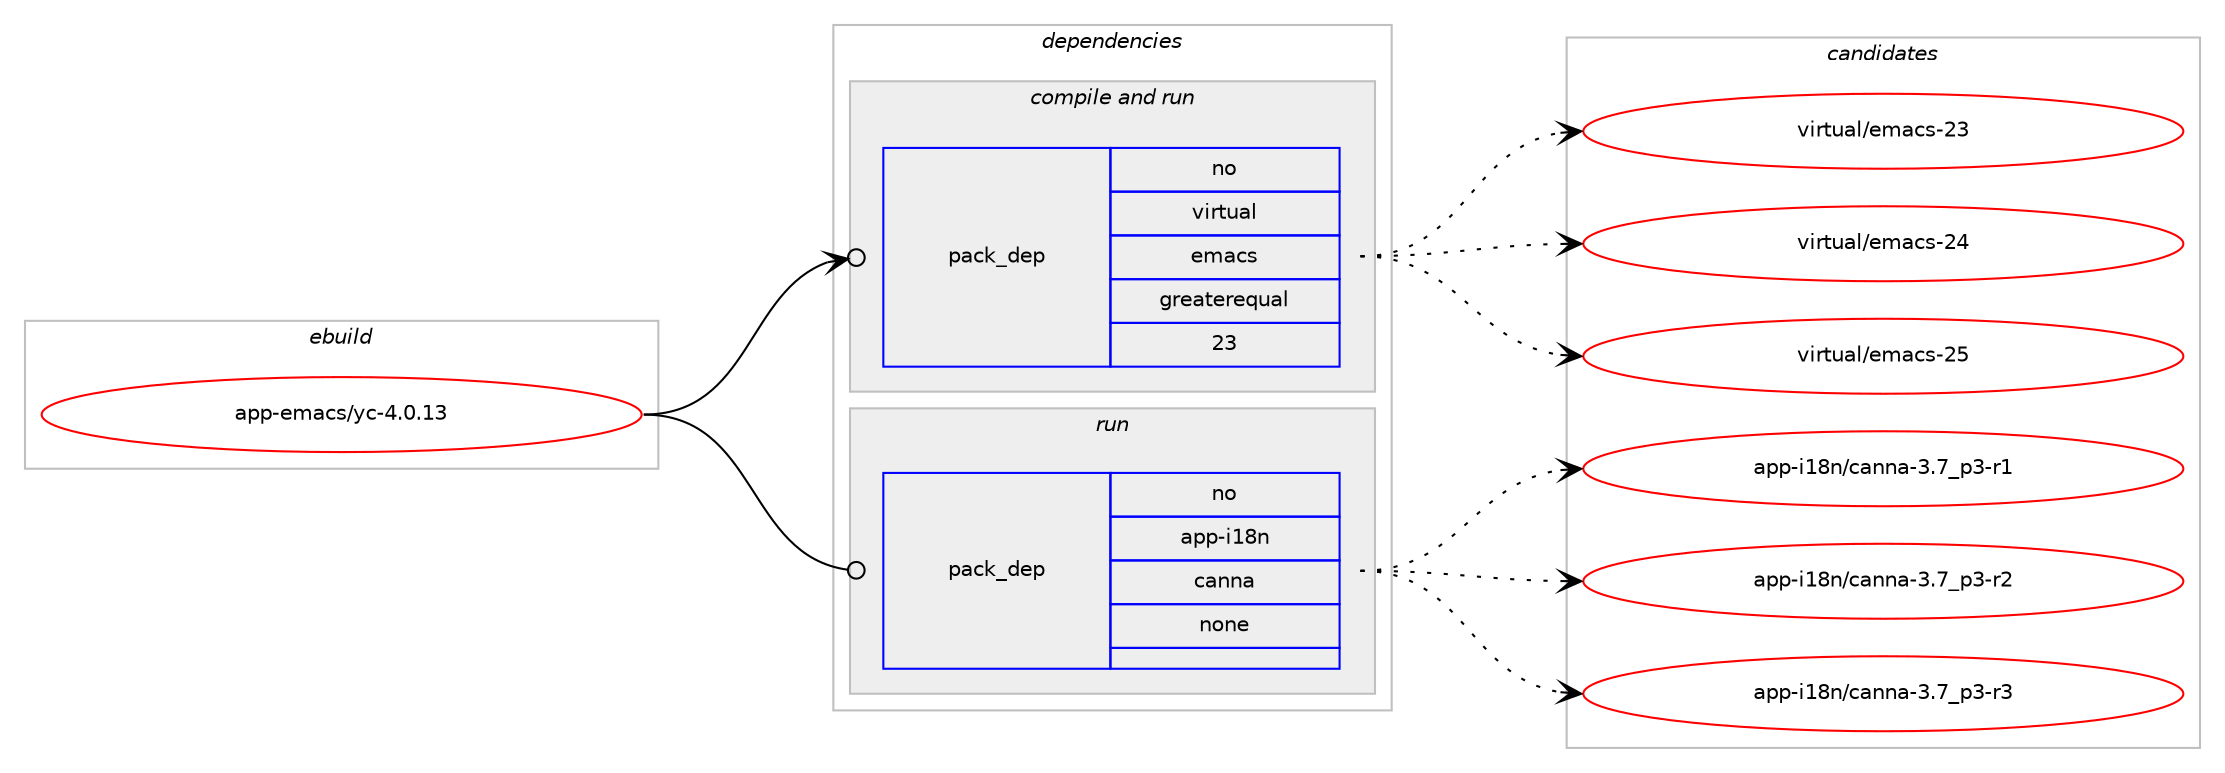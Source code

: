 digraph prolog {

# *************
# Graph options
# *************

newrank=true;
concentrate=true;
compound=true;
graph [rankdir=LR,fontname=Helvetica,fontsize=10,ranksep=1.5];#, ranksep=2.5, nodesep=0.2];
edge  [arrowhead=vee];
node  [fontname=Helvetica,fontsize=10];

# **********
# The ebuild
# **********

subgraph cluster_leftcol {
color=gray;
rank=same;
label=<<i>ebuild</i>>;
id [label="app-emacs/yc-4.0.13", color=red, width=4, href="../app-emacs/yc-4.0.13.svg"];
}

# ****************
# The dependencies
# ****************

subgraph cluster_midcol {
color=gray;
label=<<i>dependencies</i>>;
subgraph cluster_compile {
fillcolor="#eeeeee";
style=filled;
label=<<i>compile</i>>;
}
subgraph cluster_compileandrun {
fillcolor="#eeeeee";
style=filled;
label=<<i>compile and run</i>>;
subgraph pack14872 {
dependency20238 [label=<<TABLE BORDER="0" CELLBORDER="1" CELLSPACING="0" CELLPADDING="4" WIDTH="220"><TR><TD ROWSPAN="6" CELLPADDING="30">pack_dep</TD></TR><TR><TD WIDTH="110">no</TD></TR><TR><TD>virtual</TD></TR><TR><TD>emacs</TD></TR><TR><TD>greaterequal</TD></TR><TR><TD>23</TD></TR></TABLE>>, shape=none, color=blue];
}
id:e -> dependency20238:w [weight=20,style="solid",arrowhead="odotvee"];
}
subgraph cluster_run {
fillcolor="#eeeeee";
style=filled;
label=<<i>run</i>>;
subgraph pack14873 {
dependency20239 [label=<<TABLE BORDER="0" CELLBORDER="1" CELLSPACING="0" CELLPADDING="4" WIDTH="220"><TR><TD ROWSPAN="6" CELLPADDING="30">pack_dep</TD></TR><TR><TD WIDTH="110">no</TD></TR><TR><TD>app-i18n</TD></TR><TR><TD>canna</TD></TR><TR><TD>none</TD></TR><TR><TD></TD></TR></TABLE>>, shape=none, color=blue];
}
id:e -> dependency20239:w [weight=20,style="solid",arrowhead="odot"];
}
}

# **************
# The candidates
# **************

subgraph cluster_choices {
rank=same;
color=gray;
label=<<i>candidates</i>>;

subgraph choice14872 {
color=black;
nodesep=1;
choice11810511411611797108471011099799115455051 [label="virtual/emacs-23", color=red, width=4,href="../virtual/emacs-23.svg"];
choice11810511411611797108471011099799115455052 [label="virtual/emacs-24", color=red, width=4,href="../virtual/emacs-24.svg"];
choice11810511411611797108471011099799115455053 [label="virtual/emacs-25", color=red, width=4,href="../virtual/emacs-25.svg"];
dependency20238:e -> choice11810511411611797108471011099799115455051:w [style=dotted,weight="100"];
dependency20238:e -> choice11810511411611797108471011099799115455052:w [style=dotted,weight="100"];
dependency20238:e -> choice11810511411611797108471011099799115455053:w [style=dotted,weight="100"];
}
subgraph choice14873 {
color=black;
nodesep=1;
choice97112112451054956110479997110110974551465595112514511449 [label="app-i18n/canna-3.7_p3-r1", color=red, width=4,href="../app-i18n/canna-3.7_p3-r1.svg"];
choice97112112451054956110479997110110974551465595112514511450 [label="app-i18n/canna-3.7_p3-r2", color=red, width=4,href="../app-i18n/canna-3.7_p3-r2.svg"];
choice97112112451054956110479997110110974551465595112514511451 [label="app-i18n/canna-3.7_p3-r3", color=red, width=4,href="../app-i18n/canna-3.7_p3-r3.svg"];
dependency20239:e -> choice97112112451054956110479997110110974551465595112514511449:w [style=dotted,weight="100"];
dependency20239:e -> choice97112112451054956110479997110110974551465595112514511450:w [style=dotted,weight="100"];
dependency20239:e -> choice97112112451054956110479997110110974551465595112514511451:w [style=dotted,weight="100"];
}
}

}
